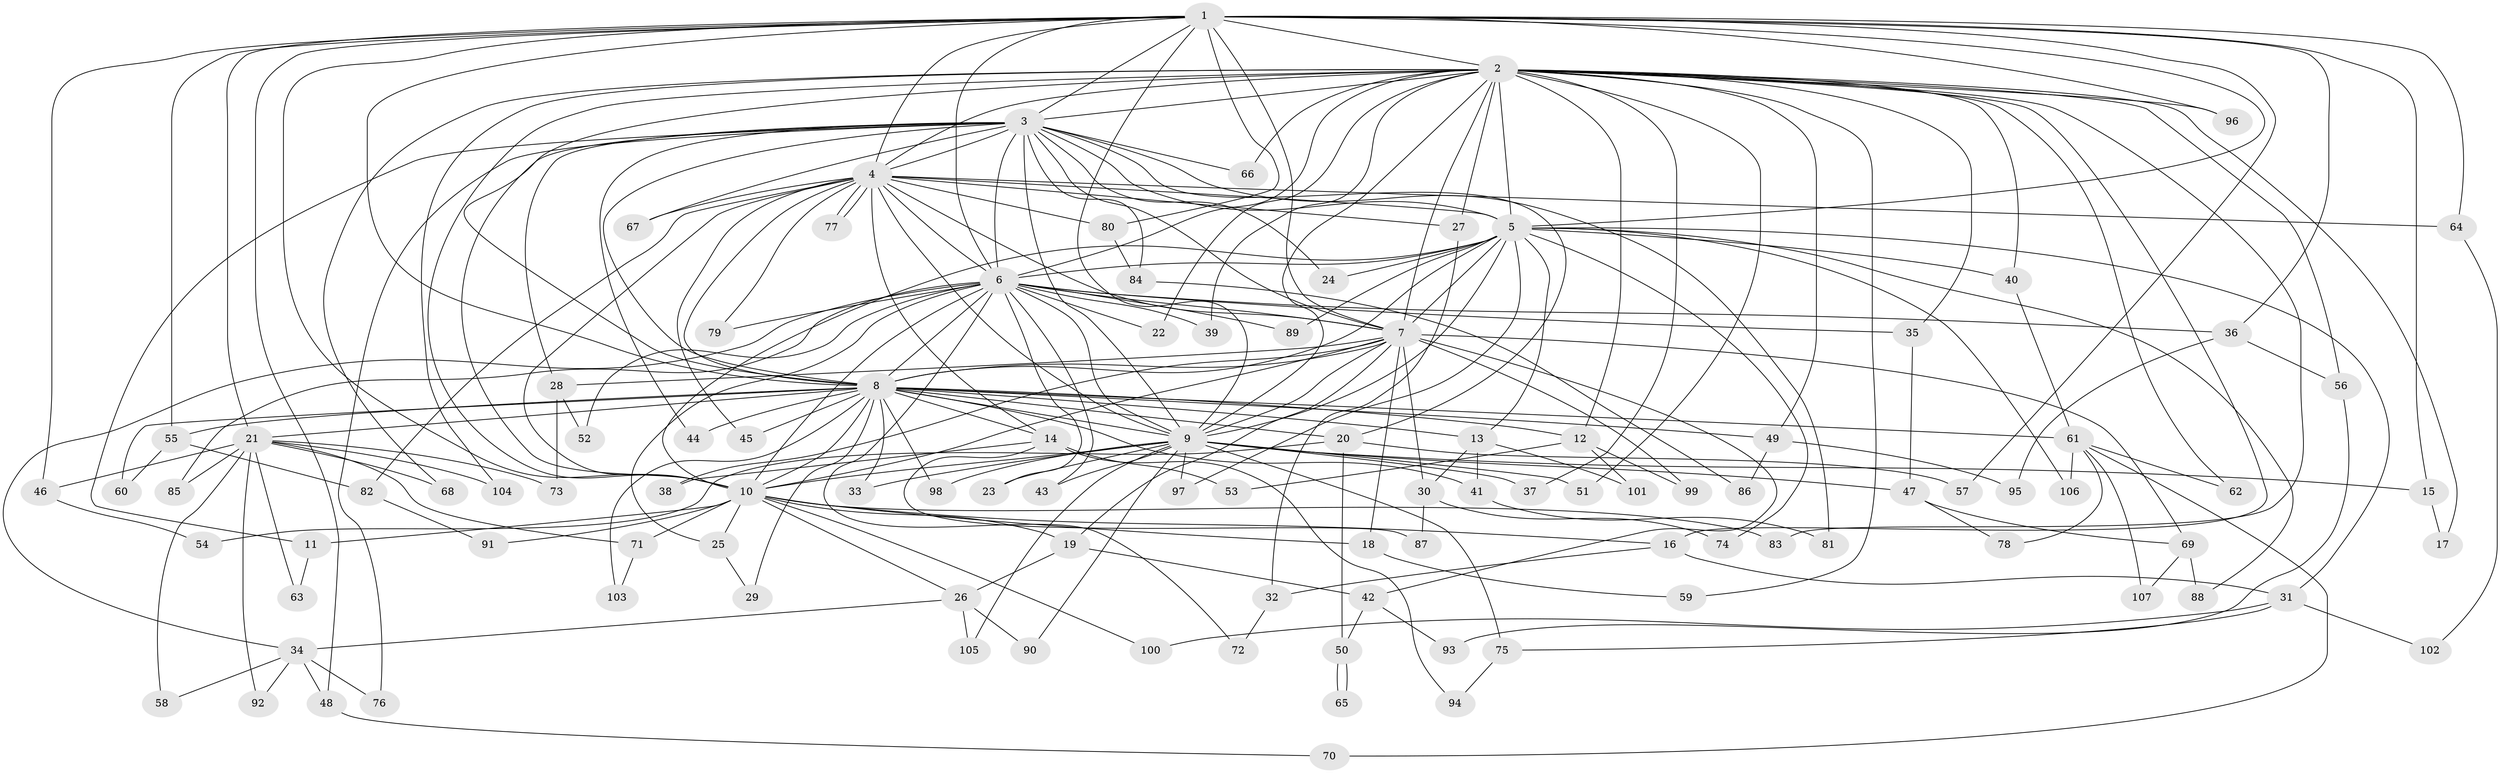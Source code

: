 // Generated by graph-tools (version 1.1) at 2025/01/03/09/25 03:01:15]
// undirected, 107 vertices, 239 edges
graph export_dot {
graph [start="1"]
  node [color=gray90,style=filled];
  1;
  2;
  3;
  4;
  5;
  6;
  7;
  8;
  9;
  10;
  11;
  12;
  13;
  14;
  15;
  16;
  17;
  18;
  19;
  20;
  21;
  22;
  23;
  24;
  25;
  26;
  27;
  28;
  29;
  30;
  31;
  32;
  33;
  34;
  35;
  36;
  37;
  38;
  39;
  40;
  41;
  42;
  43;
  44;
  45;
  46;
  47;
  48;
  49;
  50;
  51;
  52;
  53;
  54;
  55;
  56;
  57;
  58;
  59;
  60;
  61;
  62;
  63;
  64;
  65;
  66;
  67;
  68;
  69;
  70;
  71;
  72;
  73;
  74;
  75;
  76;
  77;
  78;
  79;
  80;
  81;
  82;
  83;
  84;
  85;
  86;
  87;
  88;
  89;
  90;
  91;
  92;
  93;
  94;
  95;
  96;
  97;
  98;
  99;
  100;
  101;
  102;
  103;
  104;
  105;
  106;
  107;
  1 -- 2;
  1 -- 3;
  1 -- 4;
  1 -- 5;
  1 -- 6;
  1 -- 7;
  1 -- 8;
  1 -- 9;
  1 -- 10;
  1 -- 15;
  1 -- 21;
  1 -- 36;
  1 -- 46;
  1 -- 48;
  1 -- 55;
  1 -- 57;
  1 -- 64;
  1 -- 80;
  1 -- 96;
  2 -- 3;
  2 -- 4;
  2 -- 5;
  2 -- 6;
  2 -- 7;
  2 -- 8;
  2 -- 9;
  2 -- 10;
  2 -- 12;
  2 -- 16;
  2 -- 17;
  2 -- 22;
  2 -- 27;
  2 -- 35;
  2 -- 37;
  2 -- 39;
  2 -- 40;
  2 -- 49;
  2 -- 51;
  2 -- 56;
  2 -- 59;
  2 -- 62;
  2 -- 66;
  2 -- 68;
  2 -- 83;
  2 -- 96;
  2 -- 104;
  3 -- 4;
  3 -- 5;
  3 -- 6;
  3 -- 7;
  3 -- 8;
  3 -- 9;
  3 -- 10;
  3 -- 11;
  3 -- 20;
  3 -- 24;
  3 -- 28;
  3 -- 44;
  3 -- 66;
  3 -- 67;
  3 -- 76;
  3 -- 81;
  3 -- 84;
  4 -- 5;
  4 -- 6;
  4 -- 7;
  4 -- 8;
  4 -- 9;
  4 -- 10;
  4 -- 14;
  4 -- 27;
  4 -- 45;
  4 -- 64;
  4 -- 67;
  4 -- 77;
  4 -- 77;
  4 -- 79;
  4 -- 80;
  4 -- 82;
  5 -- 6;
  5 -- 7;
  5 -- 8;
  5 -- 9;
  5 -- 10;
  5 -- 13;
  5 -- 24;
  5 -- 31;
  5 -- 40;
  5 -- 74;
  5 -- 88;
  5 -- 89;
  5 -- 97;
  5 -- 106;
  6 -- 7;
  6 -- 8;
  6 -- 9;
  6 -- 10;
  6 -- 22;
  6 -- 23;
  6 -- 25;
  6 -- 34;
  6 -- 35;
  6 -- 36;
  6 -- 39;
  6 -- 43;
  6 -- 52;
  6 -- 72;
  6 -- 79;
  6 -- 85;
  6 -- 89;
  7 -- 8;
  7 -- 9;
  7 -- 10;
  7 -- 18;
  7 -- 19;
  7 -- 28;
  7 -- 30;
  7 -- 38;
  7 -- 42;
  7 -- 69;
  7 -- 99;
  8 -- 9;
  8 -- 10;
  8 -- 12;
  8 -- 13;
  8 -- 14;
  8 -- 20;
  8 -- 21;
  8 -- 29;
  8 -- 33;
  8 -- 41;
  8 -- 44;
  8 -- 45;
  8 -- 49;
  8 -- 55;
  8 -- 60;
  8 -- 61;
  8 -- 98;
  8 -- 103;
  9 -- 10;
  9 -- 15;
  9 -- 23;
  9 -- 33;
  9 -- 37;
  9 -- 43;
  9 -- 47;
  9 -- 51;
  9 -- 75;
  9 -- 90;
  9 -- 97;
  9 -- 98;
  9 -- 105;
  10 -- 11;
  10 -- 16;
  10 -- 18;
  10 -- 19;
  10 -- 25;
  10 -- 26;
  10 -- 71;
  10 -- 83;
  10 -- 91;
  10 -- 100;
  11 -- 63;
  12 -- 53;
  12 -- 99;
  12 -- 101;
  13 -- 30;
  13 -- 41;
  13 -- 101;
  14 -- 38;
  14 -- 53;
  14 -- 87;
  14 -- 94;
  15 -- 17;
  16 -- 31;
  16 -- 32;
  18 -- 59;
  19 -- 26;
  19 -- 42;
  20 -- 50;
  20 -- 54;
  20 -- 57;
  21 -- 46;
  21 -- 58;
  21 -- 63;
  21 -- 68;
  21 -- 71;
  21 -- 73;
  21 -- 85;
  21 -- 92;
  21 -- 104;
  25 -- 29;
  26 -- 34;
  26 -- 90;
  26 -- 105;
  27 -- 32;
  28 -- 52;
  28 -- 73;
  30 -- 74;
  30 -- 87;
  31 -- 75;
  31 -- 100;
  31 -- 102;
  32 -- 72;
  34 -- 48;
  34 -- 58;
  34 -- 76;
  34 -- 92;
  35 -- 47;
  36 -- 56;
  36 -- 95;
  40 -- 61;
  41 -- 81;
  42 -- 50;
  42 -- 93;
  46 -- 54;
  47 -- 69;
  47 -- 78;
  48 -- 70;
  49 -- 86;
  49 -- 95;
  50 -- 65;
  50 -- 65;
  55 -- 60;
  55 -- 82;
  56 -- 93;
  61 -- 62;
  61 -- 70;
  61 -- 78;
  61 -- 106;
  61 -- 107;
  64 -- 102;
  69 -- 88;
  69 -- 107;
  71 -- 103;
  75 -- 94;
  80 -- 84;
  82 -- 91;
  84 -- 86;
}
